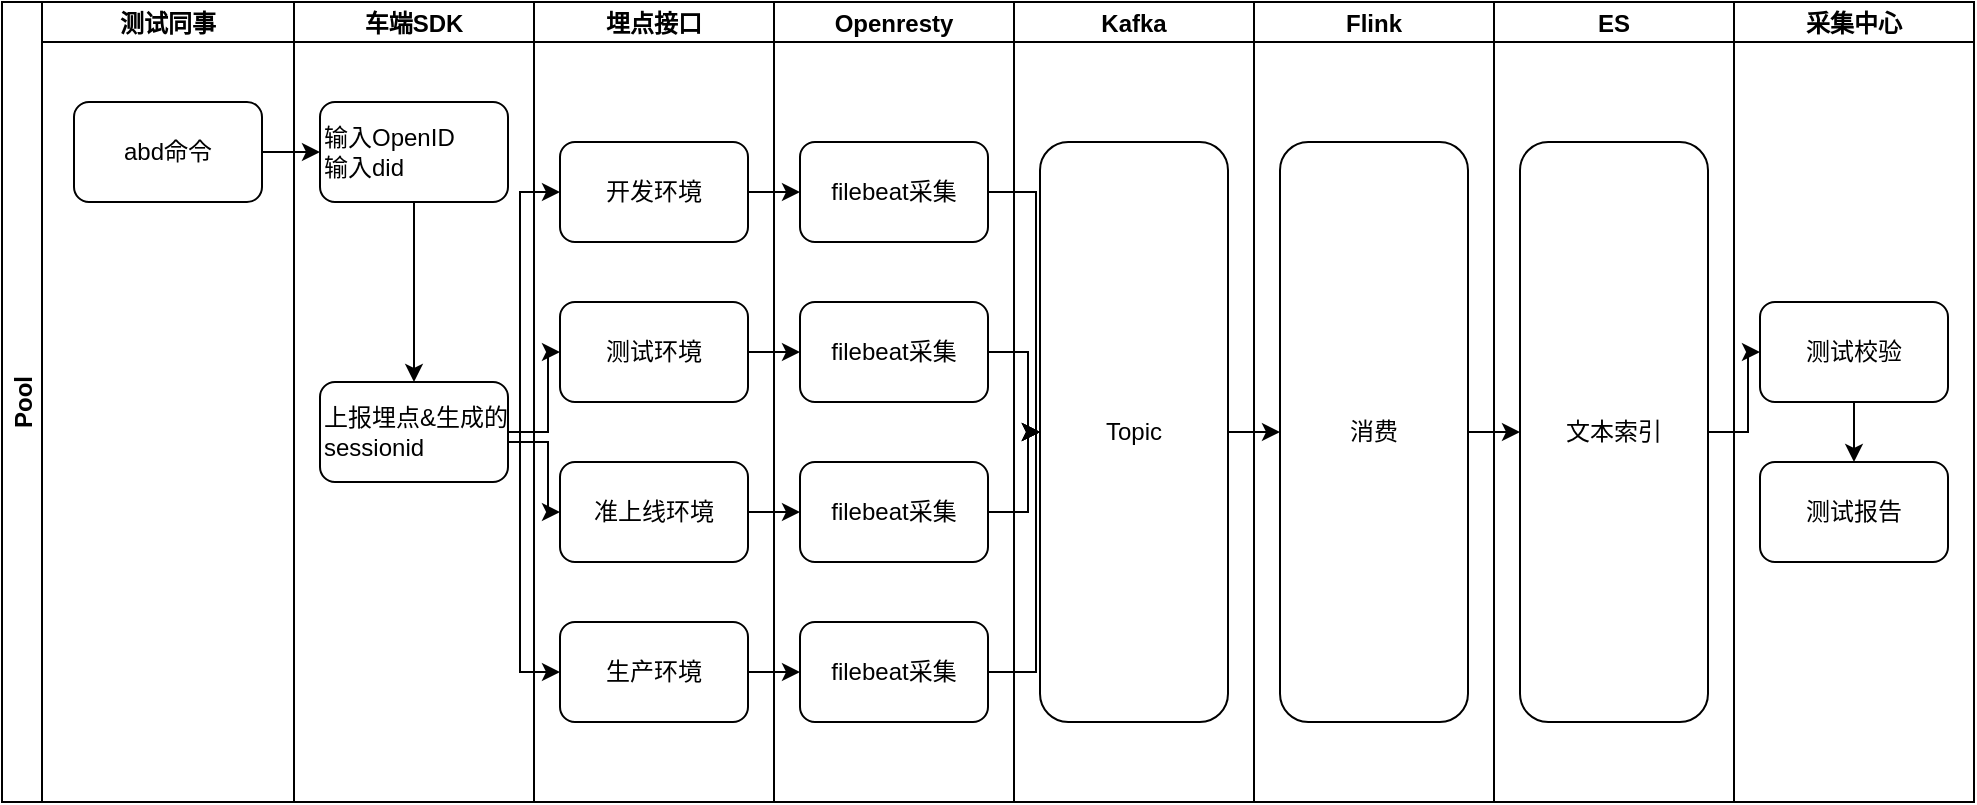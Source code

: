 <mxfile version="26.1.0">
  <diagram name="第 1 页" id="IcxVNTgkz_r5w6ko9HXI">
    <mxGraphModel dx="2026" dy="1107" grid="1" gridSize="10" guides="1" tooltips="1" connect="1" arrows="1" fold="1" page="1" pageScale="1" pageWidth="827" pageHeight="1169" math="0" shadow="0">
      <root>
        <mxCell id="0" />
        <mxCell id="1" parent="0" />
        <mxCell id="Mtznmg6a9FA5QhOzfQ1I-1" value="Pool" style="swimlane;childLayout=stackLayout;resizeParent=1;resizeParentMax=0;startSize=20;horizontal=0;horizontalStack=1;" vertex="1" parent="1">
          <mxGeometry x="220" y="180" width="386" height="400" as="geometry" />
        </mxCell>
        <mxCell id="Mtznmg6a9FA5QhOzfQ1I-2" value="测试同事" style="swimlane;startSize=20;" vertex="1" parent="Mtznmg6a9FA5QhOzfQ1I-1">
          <mxGeometry x="20" width="126" height="400" as="geometry" />
        </mxCell>
        <mxCell id="Mtznmg6a9FA5QhOzfQ1I-15" value="abd命令" style="rounded=1;whiteSpace=wrap;html=1;" vertex="1" parent="Mtznmg6a9FA5QhOzfQ1I-2">
          <mxGeometry x="16" y="50" width="94" height="50" as="geometry" />
        </mxCell>
        <mxCell id="Mtznmg6a9FA5QhOzfQ1I-3" value="车端SDK" style="swimlane;startSize=20;" vertex="1" parent="Mtznmg6a9FA5QhOzfQ1I-1">
          <mxGeometry x="146" width="120" height="400" as="geometry" />
        </mxCell>
        <mxCell id="Mtznmg6a9FA5QhOzfQ1I-50" style="edgeStyle=orthogonalEdgeStyle;rounded=0;orthogonalLoop=1;jettySize=auto;html=1;exitX=0.5;exitY=1;exitDx=0;exitDy=0;entryX=0.5;entryY=0;entryDx=0;entryDy=0;" edge="1" parent="Mtznmg6a9FA5QhOzfQ1I-3" source="Mtznmg6a9FA5QhOzfQ1I-16" target="Mtznmg6a9FA5QhOzfQ1I-17">
          <mxGeometry relative="1" as="geometry" />
        </mxCell>
        <mxCell id="Mtznmg6a9FA5QhOzfQ1I-16" value="输入OpenID&lt;br&gt;输入did" style="rounded=1;whiteSpace=wrap;html=1;align=left;" vertex="1" parent="Mtznmg6a9FA5QhOzfQ1I-3">
          <mxGeometry x="13" y="50" width="94" height="50" as="geometry" />
        </mxCell>
        <mxCell id="Mtznmg6a9FA5QhOzfQ1I-17" value="上报埋点&amp;amp;生成的sessionid" style="rounded=1;whiteSpace=wrap;html=1;align=left;" vertex="1" parent="Mtznmg6a9FA5QhOzfQ1I-3">
          <mxGeometry x="13" y="190" width="94" height="50" as="geometry" />
        </mxCell>
        <mxCell id="Mtznmg6a9FA5QhOzfQ1I-4" value="埋点接口" style="swimlane;startSize=20;" vertex="1" parent="Mtznmg6a9FA5QhOzfQ1I-1">
          <mxGeometry x="266" width="120" height="400" as="geometry" />
        </mxCell>
        <mxCell id="Mtznmg6a9FA5QhOzfQ1I-18" value="开发环境" style="rounded=1;whiteSpace=wrap;html=1;align=center;" vertex="1" parent="Mtznmg6a9FA5QhOzfQ1I-4">
          <mxGeometry x="13" y="70" width="94" height="50" as="geometry" />
        </mxCell>
        <mxCell id="Mtznmg6a9FA5QhOzfQ1I-19" value="测试环境" style="rounded=1;whiteSpace=wrap;html=1;align=center;" vertex="1" parent="Mtznmg6a9FA5QhOzfQ1I-4">
          <mxGeometry x="13" y="150" width="94" height="50" as="geometry" />
        </mxCell>
        <mxCell id="Mtznmg6a9FA5QhOzfQ1I-20" value="准上线环境" style="rounded=1;whiteSpace=wrap;html=1;align=center;" vertex="1" parent="Mtznmg6a9FA5QhOzfQ1I-4">
          <mxGeometry x="13" y="230" width="94" height="50" as="geometry" />
        </mxCell>
        <mxCell id="Mtznmg6a9FA5QhOzfQ1I-21" value="生产环境" style="rounded=1;whiteSpace=wrap;html=1;align=center;" vertex="1" parent="Mtznmg6a9FA5QhOzfQ1I-4">
          <mxGeometry x="13" y="310" width="94" height="50" as="geometry" />
        </mxCell>
        <mxCell id="Mtznmg6a9FA5QhOzfQ1I-23" style="edgeStyle=orthogonalEdgeStyle;rounded=0;orthogonalLoop=1;jettySize=auto;html=1;exitX=1;exitY=0.5;exitDx=0;exitDy=0;entryX=0;entryY=0.5;entryDx=0;entryDy=0;" edge="1" parent="Mtznmg6a9FA5QhOzfQ1I-1" source="Mtznmg6a9FA5QhOzfQ1I-17" target="Mtznmg6a9FA5QhOzfQ1I-18">
          <mxGeometry relative="1" as="geometry">
            <Array as="points">
              <mxPoint x="259" y="215" />
              <mxPoint x="259" y="95" />
            </Array>
          </mxGeometry>
        </mxCell>
        <mxCell id="Mtznmg6a9FA5QhOzfQ1I-24" style="edgeStyle=orthogonalEdgeStyle;rounded=0;orthogonalLoop=1;jettySize=auto;html=1;exitX=1;exitY=0.5;exitDx=0;exitDy=0;entryX=0;entryY=0.5;entryDx=0;entryDy=0;" edge="1" parent="Mtznmg6a9FA5QhOzfQ1I-1" source="Mtznmg6a9FA5QhOzfQ1I-17" target="Mtznmg6a9FA5QhOzfQ1I-19">
          <mxGeometry relative="1" as="geometry" />
        </mxCell>
        <mxCell id="Mtznmg6a9FA5QhOzfQ1I-25" style="edgeStyle=orthogonalEdgeStyle;rounded=0;orthogonalLoop=1;jettySize=auto;html=1;exitX=1;exitY=0.5;exitDx=0;exitDy=0;entryX=0;entryY=0.5;entryDx=0;entryDy=0;" edge="1" parent="Mtznmg6a9FA5QhOzfQ1I-1" source="Mtznmg6a9FA5QhOzfQ1I-17" target="Mtznmg6a9FA5QhOzfQ1I-20">
          <mxGeometry relative="1" as="geometry">
            <Array as="points">
              <mxPoint x="253" y="220" />
              <mxPoint x="273" y="220" />
              <mxPoint x="273" y="255" />
            </Array>
          </mxGeometry>
        </mxCell>
        <mxCell id="Mtznmg6a9FA5QhOzfQ1I-26" style="edgeStyle=orthogonalEdgeStyle;rounded=0;orthogonalLoop=1;jettySize=auto;html=1;exitX=1;exitY=0.5;exitDx=0;exitDy=0;entryX=0;entryY=0.5;entryDx=0;entryDy=0;" edge="1" parent="Mtznmg6a9FA5QhOzfQ1I-1" source="Mtznmg6a9FA5QhOzfQ1I-17" target="Mtznmg6a9FA5QhOzfQ1I-21">
          <mxGeometry relative="1" as="geometry">
            <Array as="points">
              <mxPoint x="259" y="215" />
              <mxPoint x="259" y="335" />
            </Array>
          </mxGeometry>
        </mxCell>
        <mxCell id="Mtznmg6a9FA5QhOzfQ1I-49" style="edgeStyle=orthogonalEdgeStyle;rounded=0;orthogonalLoop=1;jettySize=auto;html=1;exitX=1;exitY=0.5;exitDx=0;exitDy=0;entryX=0;entryY=0.5;entryDx=0;entryDy=0;" edge="1" parent="Mtznmg6a9FA5QhOzfQ1I-1" source="Mtznmg6a9FA5QhOzfQ1I-15" target="Mtznmg6a9FA5QhOzfQ1I-16">
          <mxGeometry relative="1" as="geometry" />
        </mxCell>
        <mxCell id="Mtznmg6a9FA5QhOzfQ1I-10" value="Openresty" style="swimlane;startSize=20;" vertex="1" parent="1">
          <mxGeometry x="606" y="180" width="120" height="400" as="geometry" />
        </mxCell>
        <mxCell id="Mtznmg6a9FA5QhOzfQ1I-27" value="filebeat采集" style="rounded=1;whiteSpace=wrap;html=1;align=center;" vertex="1" parent="Mtznmg6a9FA5QhOzfQ1I-10">
          <mxGeometry x="13" y="70" width="94" height="50" as="geometry" />
        </mxCell>
        <mxCell id="Mtznmg6a9FA5QhOzfQ1I-28" value="filebeat采集" style="rounded=1;whiteSpace=wrap;html=1;align=center;" vertex="1" parent="Mtznmg6a9FA5QhOzfQ1I-10">
          <mxGeometry x="13" y="150" width="94" height="50" as="geometry" />
        </mxCell>
        <mxCell id="Mtznmg6a9FA5QhOzfQ1I-29" value="filebeat采集" style="rounded=1;whiteSpace=wrap;html=1;align=center;" vertex="1" parent="Mtznmg6a9FA5QhOzfQ1I-10">
          <mxGeometry x="13" y="230" width="94" height="50" as="geometry" />
        </mxCell>
        <mxCell id="Mtznmg6a9FA5QhOzfQ1I-30" value="filebeat采集" style="rounded=1;whiteSpace=wrap;html=1;align=center;" vertex="1" parent="Mtznmg6a9FA5QhOzfQ1I-10">
          <mxGeometry x="13" y="310" width="94" height="50" as="geometry" />
        </mxCell>
        <mxCell id="Mtznmg6a9FA5QhOzfQ1I-11" value="Kafka" style="swimlane;startSize=20;" vertex="1" parent="1">
          <mxGeometry x="726" y="180" width="120" height="400" as="geometry" />
        </mxCell>
        <mxCell id="Mtznmg6a9FA5QhOzfQ1I-35" value="Topic" style="rounded=1;whiteSpace=wrap;html=1;align=center;" vertex="1" parent="Mtznmg6a9FA5QhOzfQ1I-11">
          <mxGeometry x="13" y="70" width="94" height="290" as="geometry" />
        </mxCell>
        <mxCell id="Mtznmg6a9FA5QhOzfQ1I-12" value="Flink" style="swimlane;startSize=20;" vertex="1" parent="1">
          <mxGeometry x="846" y="180" width="120" height="400" as="geometry" />
        </mxCell>
        <mxCell id="Mtznmg6a9FA5QhOzfQ1I-40" value="消费" style="rounded=1;whiteSpace=wrap;html=1;align=center;" vertex="1" parent="Mtznmg6a9FA5QhOzfQ1I-12">
          <mxGeometry x="13" y="70" width="94" height="290" as="geometry" />
        </mxCell>
        <mxCell id="Mtznmg6a9FA5QhOzfQ1I-13" value="ES" style="swimlane;startSize=20;" vertex="1" parent="1">
          <mxGeometry x="966" y="180" width="120" height="400" as="geometry" />
        </mxCell>
        <mxCell id="Mtznmg6a9FA5QhOzfQ1I-42" value="文本索引" style="rounded=1;whiteSpace=wrap;html=1;align=center;" vertex="1" parent="Mtznmg6a9FA5QhOzfQ1I-13">
          <mxGeometry x="13" y="70" width="94" height="290" as="geometry" />
        </mxCell>
        <mxCell id="Mtznmg6a9FA5QhOzfQ1I-31" style="edgeStyle=orthogonalEdgeStyle;rounded=0;orthogonalLoop=1;jettySize=auto;html=1;exitX=1;exitY=0.5;exitDx=0;exitDy=0;entryX=0;entryY=0.5;entryDx=0;entryDy=0;" edge="1" parent="1" source="Mtznmg6a9FA5QhOzfQ1I-18" target="Mtznmg6a9FA5QhOzfQ1I-27">
          <mxGeometry relative="1" as="geometry" />
        </mxCell>
        <mxCell id="Mtznmg6a9FA5QhOzfQ1I-32" style="edgeStyle=orthogonalEdgeStyle;rounded=0;orthogonalLoop=1;jettySize=auto;html=1;exitX=1;exitY=0.5;exitDx=0;exitDy=0;entryX=0;entryY=0.5;entryDx=0;entryDy=0;" edge="1" parent="1" source="Mtznmg6a9FA5QhOzfQ1I-19" target="Mtznmg6a9FA5QhOzfQ1I-28">
          <mxGeometry relative="1" as="geometry" />
        </mxCell>
        <mxCell id="Mtznmg6a9FA5QhOzfQ1I-33" style="edgeStyle=orthogonalEdgeStyle;rounded=0;orthogonalLoop=1;jettySize=auto;html=1;exitX=1;exitY=0.5;exitDx=0;exitDy=0;" edge="1" parent="1" source="Mtznmg6a9FA5QhOzfQ1I-20" target="Mtznmg6a9FA5QhOzfQ1I-29">
          <mxGeometry relative="1" as="geometry" />
        </mxCell>
        <mxCell id="Mtznmg6a9FA5QhOzfQ1I-34" style="edgeStyle=orthogonalEdgeStyle;rounded=0;orthogonalLoop=1;jettySize=auto;html=1;exitX=1;exitY=0.5;exitDx=0;exitDy=0;" edge="1" parent="1" source="Mtznmg6a9FA5QhOzfQ1I-21" target="Mtznmg6a9FA5QhOzfQ1I-30">
          <mxGeometry relative="1" as="geometry" />
        </mxCell>
        <mxCell id="Mtznmg6a9FA5QhOzfQ1I-36" style="edgeStyle=orthogonalEdgeStyle;rounded=0;orthogonalLoop=1;jettySize=auto;html=1;exitX=1;exitY=0.5;exitDx=0;exitDy=0;entryX=0;entryY=0.5;entryDx=0;entryDy=0;" edge="1" parent="1" source="Mtznmg6a9FA5QhOzfQ1I-27" target="Mtznmg6a9FA5QhOzfQ1I-35">
          <mxGeometry relative="1" as="geometry">
            <Array as="points">
              <mxPoint x="737" y="275" />
              <mxPoint x="737" y="395" />
            </Array>
          </mxGeometry>
        </mxCell>
        <mxCell id="Mtznmg6a9FA5QhOzfQ1I-37" style="edgeStyle=orthogonalEdgeStyle;rounded=0;orthogonalLoop=1;jettySize=auto;html=1;exitX=1;exitY=0.5;exitDx=0;exitDy=0;entryX=0;entryY=0.5;entryDx=0;entryDy=0;" edge="1" parent="1" source="Mtznmg6a9FA5QhOzfQ1I-28" target="Mtznmg6a9FA5QhOzfQ1I-35">
          <mxGeometry relative="1" as="geometry" />
        </mxCell>
        <mxCell id="Mtznmg6a9FA5QhOzfQ1I-38" style="edgeStyle=orthogonalEdgeStyle;rounded=0;orthogonalLoop=1;jettySize=auto;html=1;exitX=1;exitY=0.5;exitDx=0;exitDy=0;entryX=0;entryY=0.5;entryDx=0;entryDy=0;" edge="1" parent="1" source="Mtznmg6a9FA5QhOzfQ1I-29" target="Mtznmg6a9FA5QhOzfQ1I-35">
          <mxGeometry relative="1" as="geometry" />
        </mxCell>
        <mxCell id="Mtznmg6a9FA5QhOzfQ1I-39" style="edgeStyle=orthogonalEdgeStyle;rounded=0;orthogonalLoop=1;jettySize=auto;html=1;exitX=1;exitY=0.5;exitDx=0;exitDy=0;entryX=0;entryY=0.5;entryDx=0;entryDy=0;" edge="1" parent="1" source="Mtznmg6a9FA5QhOzfQ1I-30" target="Mtznmg6a9FA5QhOzfQ1I-35">
          <mxGeometry relative="1" as="geometry">
            <Array as="points">
              <mxPoint x="737" y="515" />
              <mxPoint x="737" y="395" />
            </Array>
          </mxGeometry>
        </mxCell>
        <mxCell id="Mtznmg6a9FA5QhOzfQ1I-41" style="edgeStyle=orthogonalEdgeStyle;rounded=0;orthogonalLoop=1;jettySize=auto;html=1;exitX=1;exitY=0.5;exitDx=0;exitDy=0;" edge="1" parent="1" source="Mtznmg6a9FA5QhOzfQ1I-35" target="Mtznmg6a9FA5QhOzfQ1I-40">
          <mxGeometry relative="1" as="geometry" />
        </mxCell>
        <mxCell id="Mtznmg6a9FA5QhOzfQ1I-43" value="采集中心" style="swimlane;startSize=20;" vertex="1" parent="1">
          <mxGeometry x="1086" y="180" width="120" height="400" as="geometry" />
        </mxCell>
        <mxCell id="Mtznmg6a9FA5QhOzfQ1I-48" style="edgeStyle=orthogonalEdgeStyle;rounded=0;orthogonalLoop=1;jettySize=auto;html=1;exitX=0.5;exitY=1;exitDx=0;exitDy=0;" edge="1" parent="Mtznmg6a9FA5QhOzfQ1I-43" source="Mtznmg6a9FA5QhOzfQ1I-44" target="Mtznmg6a9FA5QhOzfQ1I-47">
          <mxGeometry relative="1" as="geometry" />
        </mxCell>
        <mxCell id="Mtznmg6a9FA5QhOzfQ1I-44" value="测试校验" style="rounded=1;whiteSpace=wrap;html=1;align=center;" vertex="1" parent="Mtznmg6a9FA5QhOzfQ1I-43">
          <mxGeometry x="13" y="150" width="94" height="50" as="geometry" />
        </mxCell>
        <mxCell id="Mtznmg6a9FA5QhOzfQ1I-47" value="测试报告" style="rounded=1;whiteSpace=wrap;html=1;align=center;" vertex="1" parent="Mtznmg6a9FA5QhOzfQ1I-43">
          <mxGeometry x="13" y="230" width="94" height="50" as="geometry" />
        </mxCell>
        <mxCell id="Mtznmg6a9FA5QhOzfQ1I-45" style="edgeStyle=orthogonalEdgeStyle;rounded=0;orthogonalLoop=1;jettySize=auto;html=1;exitX=1;exitY=0.5;exitDx=0;exitDy=0;entryX=0;entryY=0.5;entryDx=0;entryDy=0;" edge="1" parent="1" source="Mtznmg6a9FA5QhOzfQ1I-40" target="Mtznmg6a9FA5QhOzfQ1I-42">
          <mxGeometry relative="1" as="geometry" />
        </mxCell>
        <mxCell id="Mtznmg6a9FA5QhOzfQ1I-46" style="edgeStyle=orthogonalEdgeStyle;rounded=0;orthogonalLoop=1;jettySize=auto;html=1;exitX=1;exitY=0.5;exitDx=0;exitDy=0;entryX=0;entryY=0.5;entryDx=0;entryDy=0;" edge="1" parent="1" source="Mtznmg6a9FA5QhOzfQ1I-42" target="Mtznmg6a9FA5QhOzfQ1I-44">
          <mxGeometry relative="1" as="geometry">
            <mxPoint x="1100" y="395" as="targetPoint" />
          </mxGeometry>
        </mxCell>
      </root>
    </mxGraphModel>
  </diagram>
</mxfile>
